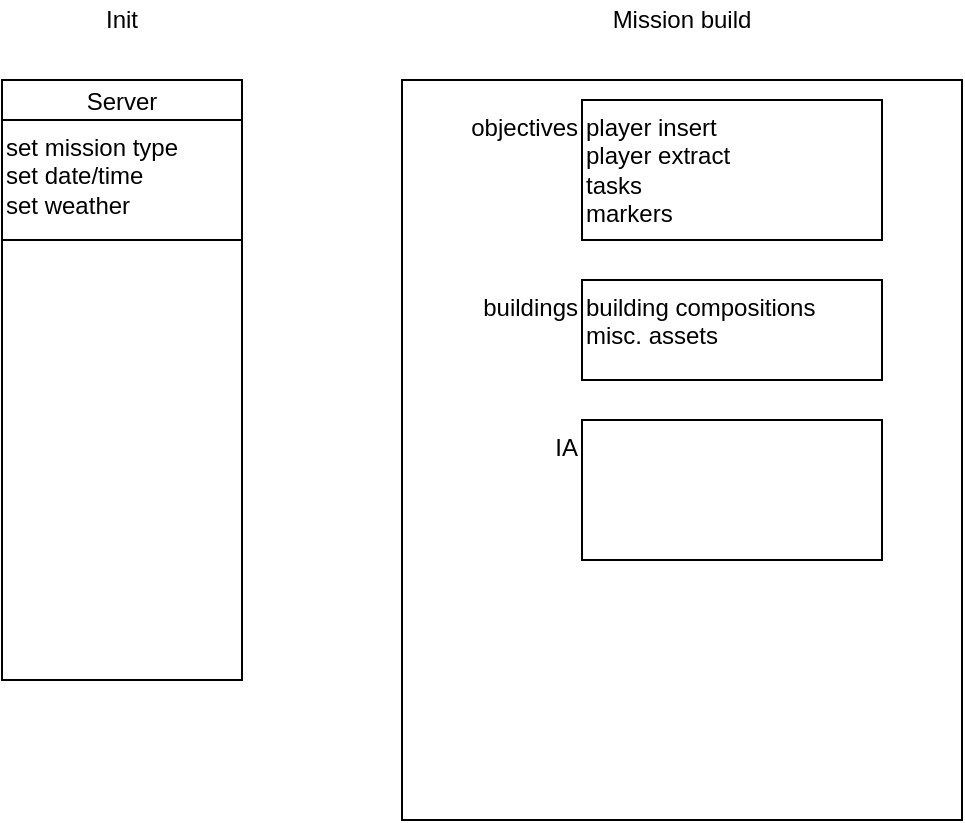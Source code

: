 <mxfile version="14.8.0" type="github">
  <diagram id="IWNLq4ESM5C8KsaO1co3" name="Page-1">
    <mxGraphModel dx="1422" dy="780" grid="1" gridSize="10" guides="1" tooltips="1" connect="1" arrows="1" fold="1" page="1" pageScale="1" pageWidth="1169" pageHeight="827" math="0" shadow="0">
      <root>
        <mxCell id="0" />
        <mxCell id="1" parent="0" />
        <mxCell id="yUXTS7mJoUBiHzq0LXna-3" value="" style="rounded=0;whiteSpace=wrap;html=1;" vertex="1" parent="1">
          <mxGeometry x="240" y="160" width="280" height="370" as="geometry" />
        </mxCell>
        <mxCell id="yUXTS7mJoUBiHzq0LXna-9" value="&lt;div&gt;buildings &lt;br&gt;&lt;/div&gt;&lt;div&gt;&lt;br&gt;&lt;/div&gt;" style="rounded=0;whiteSpace=wrap;html=1;labelPosition=left;verticalLabelPosition=middle;align=right;verticalAlign=top;" vertex="1" parent="1">
          <mxGeometry x="330" y="260" width="150" height="50" as="geometry" />
        </mxCell>
        <mxCell id="yUXTS7mJoUBiHzq0LXna-2" value="" style="rounded=0;whiteSpace=wrap;html=1;" vertex="1" parent="1">
          <mxGeometry x="40" y="160" width="120" height="300" as="geometry" />
        </mxCell>
        <mxCell id="yUXTS7mJoUBiHzq0LXna-4" value="Mission build" style="text;html=1;strokeColor=none;fillColor=none;align=center;verticalAlign=middle;whiteSpace=wrap;rounded=0;" vertex="1" parent="1">
          <mxGeometry x="330" y="120" width="100" height="20" as="geometry" />
        </mxCell>
        <mxCell id="yUXTS7mJoUBiHzq0LXna-6" value="objectives" style="rounded=0;whiteSpace=wrap;html=1;labelPosition=left;verticalLabelPosition=middle;align=right;verticalAlign=top;" vertex="1" parent="1">
          <mxGeometry x="330" y="170" width="100" height="70" as="geometry" />
        </mxCell>
        <mxCell id="yUXTS7mJoUBiHzq0LXna-7" value="&lt;div&gt;player insert&lt;br&gt;&lt;/div&gt;&lt;div&gt;player extract&lt;/div&gt;&lt;div&gt;tasks&lt;/div&gt;&lt;div&gt;markers&lt;br&gt;&lt;/div&gt;" style="rounded=0;whiteSpace=wrap;html=1;verticalAlign=top;align=left;" vertex="1" parent="1">
          <mxGeometry x="330" y="170" width="150" height="70" as="geometry" />
        </mxCell>
        <mxCell id="yUXTS7mJoUBiHzq0LXna-8" value="&lt;div&gt;building compositions&lt;/div&gt;&lt;div&gt;misc. assets&lt;br&gt;&lt;/div&gt;" style="rounded=0;whiteSpace=wrap;html=1;verticalAlign=top;align=left;" vertex="1" parent="1">
          <mxGeometry x="330" y="260" width="150" height="50" as="geometry" />
        </mxCell>
        <mxCell id="yUXTS7mJoUBiHzq0LXna-10" value="IA" style="rounded=0;whiteSpace=wrap;html=1;labelPosition=left;verticalLabelPosition=middle;align=right;verticalAlign=top;" vertex="1" parent="1">
          <mxGeometry x="330" y="330" width="150" height="70" as="geometry" />
        </mxCell>
        <mxCell id="yUXTS7mJoUBiHzq0LXna-11" value="" style="rounded=0;whiteSpace=wrap;html=1;verticalAlign=top;align=left;" vertex="1" parent="1">
          <mxGeometry x="330" y="330" width="150" height="70" as="geometry" />
        </mxCell>
        <mxCell id="yUXTS7mJoUBiHzq0LXna-14" value="Init" style="text;html=1;strokeColor=none;fillColor=none;align=center;verticalAlign=middle;whiteSpace=wrap;rounded=0;" vertex="1" parent="1">
          <mxGeometry x="80" y="120" width="40" height="20" as="geometry" />
        </mxCell>
        <mxCell id="yUXTS7mJoUBiHzq0LXna-15" value="Server" style="rounded=0;whiteSpace=wrap;html=1;align=center;verticalAlign=bottom;labelPosition=center;verticalLabelPosition=top;" vertex="1" parent="1">
          <mxGeometry x="40" y="180" width="120" height="60" as="geometry" />
        </mxCell>
        <mxCell id="yUXTS7mJoUBiHzq0LXna-17" value="&lt;div&gt;set mission type&lt;/div&gt;&lt;div&gt;set date/time&lt;/div&gt;&lt;div&gt;set weather&lt;br&gt;&lt;/div&gt;" style="rounded=0;whiteSpace=wrap;html=1;align=left;verticalAlign=top;" vertex="1" parent="1">
          <mxGeometry x="40" y="180" width="120" height="60" as="geometry" />
        </mxCell>
      </root>
    </mxGraphModel>
  </diagram>
</mxfile>
